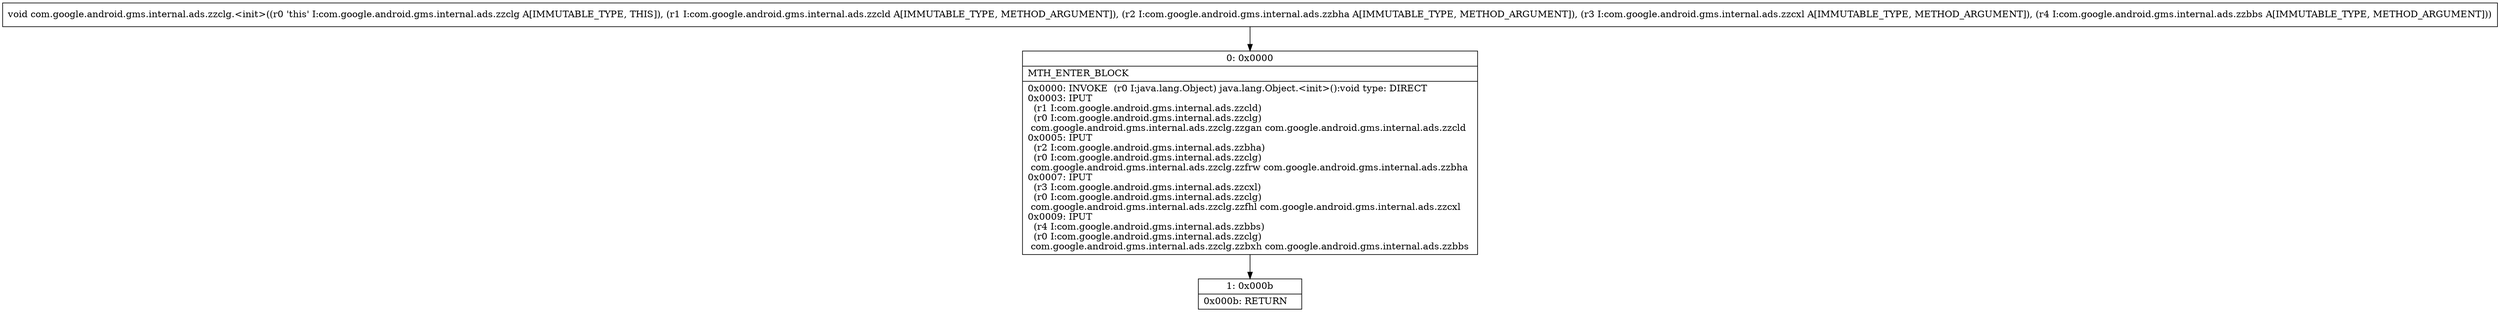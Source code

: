digraph "CFG forcom.google.android.gms.internal.ads.zzclg.\<init\>(Lcom\/google\/android\/gms\/internal\/ads\/zzcld;Lcom\/google\/android\/gms\/internal\/ads\/zzbha;Lcom\/google\/android\/gms\/internal\/ads\/zzcxl;Lcom\/google\/android\/gms\/internal\/ads\/zzbbs;)V" {
Node_0 [shape=record,label="{0\:\ 0x0000|MTH_ENTER_BLOCK\l|0x0000: INVOKE  (r0 I:java.lang.Object) java.lang.Object.\<init\>():void type: DIRECT \l0x0003: IPUT  \l  (r1 I:com.google.android.gms.internal.ads.zzcld)\l  (r0 I:com.google.android.gms.internal.ads.zzclg)\l com.google.android.gms.internal.ads.zzclg.zzgan com.google.android.gms.internal.ads.zzcld \l0x0005: IPUT  \l  (r2 I:com.google.android.gms.internal.ads.zzbha)\l  (r0 I:com.google.android.gms.internal.ads.zzclg)\l com.google.android.gms.internal.ads.zzclg.zzfrw com.google.android.gms.internal.ads.zzbha \l0x0007: IPUT  \l  (r3 I:com.google.android.gms.internal.ads.zzcxl)\l  (r0 I:com.google.android.gms.internal.ads.zzclg)\l com.google.android.gms.internal.ads.zzclg.zzfhl com.google.android.gms.internal.ads.zzcxl \l0x0009: IPUT  \l  (r4 I:com.google.android.gms.internal.ads.zzbbs)\l  (r0 I:com.google.android.gms.internal.ads.zzclg)\l com.google.android.gms.internal.ads.zzclg.zzbxh com.google.android.gms.internal.ads.zzbbs \l}"];
Node_1 [shape=record,label="{1\:\ 0x000b|0x000b: RETURN   \l}"];
MethodNode[shape=record,label="{void com.google.android.gms.internal.ads.zzclg.\<init\>((r0 'this' I:com.google.android.gms.internal.ads.zzclg A[IMMUTABLE_TYPE, THIS]), (r1 I:com.google.android.gms.internal.ads.zzcld A[IMMUTABLE_TYPE, METHOD_ARGUMENT]), (r2 I:com.google.android.gms.internal.ads.zzbha A[IMMUTABLE_TYPE, METHOD_ARGUMENT]), (r3 I:com.google.android.gms.internal.ads.zzcxl A[IMMUTABLE_TYPE, METHOD_ARGUMENT]), (r4 I:com.google.android.gms.internal.ads.zzbbs A[IMMUTABLE_TYPE, METHOD_ARGUMENT])) }"];
MethodNode -> Node_0;
Node_0 -> Node_1;
}

